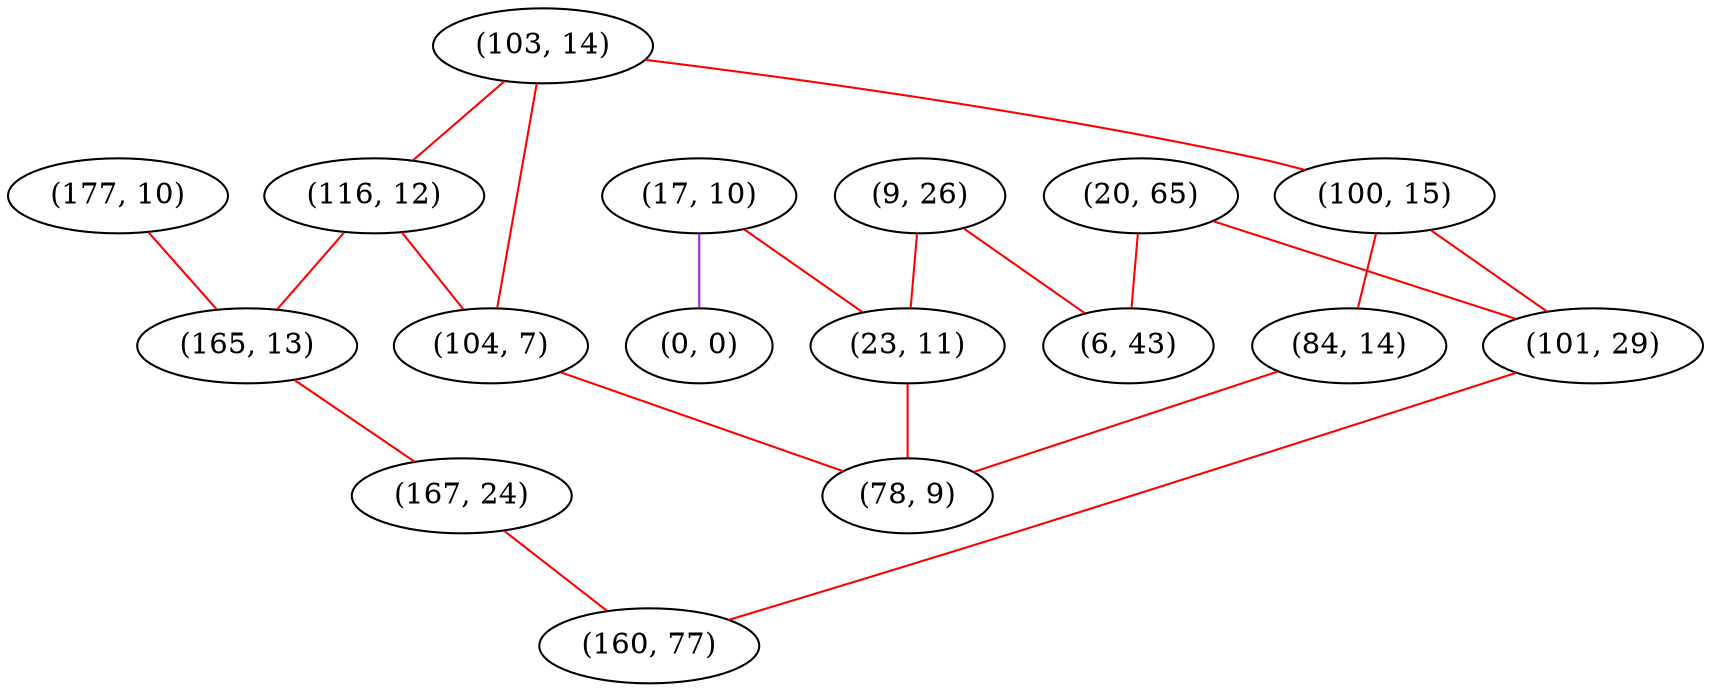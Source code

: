 graph "" {
"(9, 26)";
"(103, 14)";
"(116, 12)";
"(177, 10)";
"(17, 10)";
"(23, 11)";
"(100, 15)";
"(20, 65)";
"(165, 13)";
"(84, 14)";
"(6, 43)";
"(0, 0)";
"(104, 7)";
"(167, 24)";
"(78, 9)";
"(101, 29)";
"(160, 77)";
"(9, 26)" -- "(6, 43)"  [color=red, key=0, weight=1];
"(9, 26)" -- "(23, 11)"  [color=red, key=0, weight=1];
"(103, 14)" -- "(100, 15)"  [color=red, key=0, weight=1];
"(103, 14)" -- "(116, 12)"  [color=red, key=0, weight=1];
"(103, 14)" -- "(104, 7)"  [color=red, key=0, weight=1];
"(116, 12)" -- "(165, 13)"  [color=red, key=0, weight=1];
"(116, 12)" -- "(104, 7)"  [color=red, key=0, weight=1];
"(177, 10)" -- "(165, 13)"  [color=red, key=0, weight=1];
"(17, 10)" -- "(23, 11)"  [color=red, key=0, weight=1];
"(17, 10)" -- "(0, 0)"  [color=purple, key=0, weight=4];
"(23, 11)" -- "(78, 9)"  [color=red, key=0, weight=1];
"(100, 15)" -- "(101, 29)"  [color=red, key=0, weight=1];
"(100, 15)" -- "(84, 14)"  [color=red, key=0, weight=1];
"(20, 65)" -- "(6, 43)"  [color=red, key=0, weight=1];
"(20, 65)" -- "(101, 29)"  [color=red, key=0, weight=1];
"(165, 13)" -- "(167, 24)"  [color=red, key=0, weight=1];
"(84, 14)" -- "(78, 9)"  [color=red, key=0, weight=1];
"(104, 7)" -- "(78, 9)"  [color=red, key=0, weight=1];
"(167, 24)" -- "(160, 77)"  [color=red, key=0, weight=1];
"(101, 29)" -- "(160, 77)"  [color=red, key=0, weight=1];
}
